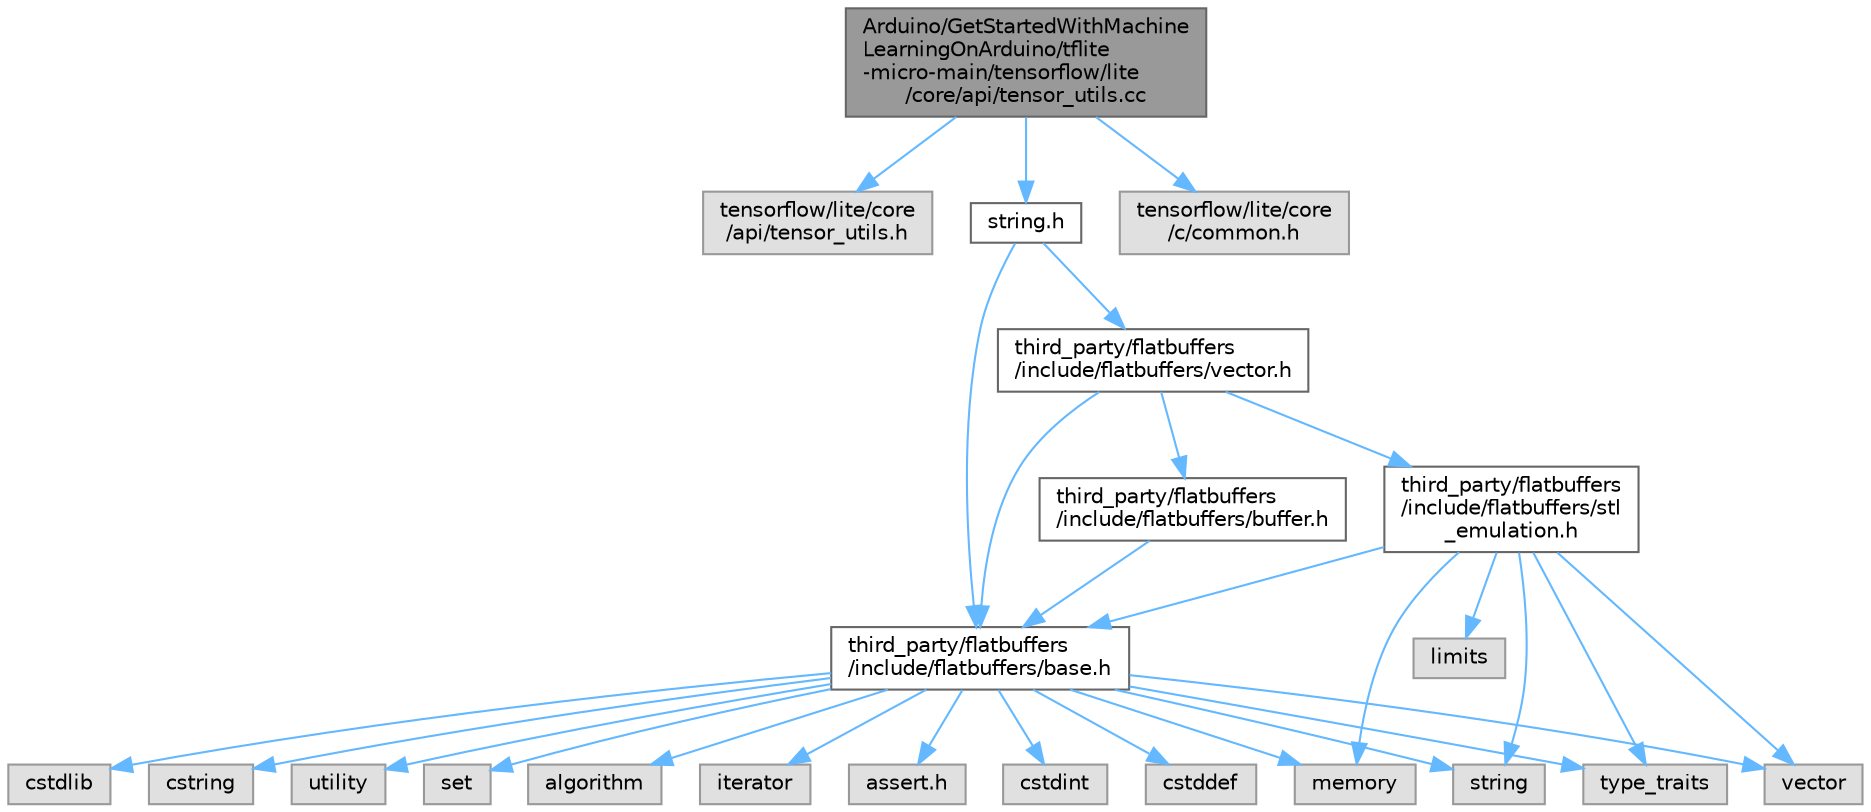 digraph "Arduino/GetStartedWithMachineLearningOnArduino/tflite-micro-main/tensorflow/lite/core/api/tensor_utils.cc"
{
 // LATEX_PDF_SIZE
  bgcolor="transparent";
  edge [fontname=Helvetica,fontsize=10,labelfontname=Helvetica,labelfontsize=10];
  node [fontname=Helvetica,fontsize=10,shape=box,height=0.2,width=0.4];
  Node1 [id="Node000001",label="Arduino/GetStartedWithMachine\lLearningOnArduino/tflite\l-micro-main/tensorflow/lite\l/core/api/tensor_utils.cc",height=0.2,width=0.4,color="gray40", fillcolor="grey60", style="filled", fontcolor="black",tooltip=" "];
  Node1 -> Node2 [id="edge29_Node000001_Node000002",color="steelblue1",style="solid",tooltip=" "];
  Node2 [id="Node000002",label="tensorflow/lite/core\l/api/tensor_utils.h",height=0.2,width=0.4,color="grey60", fillcolor="#E0E0E0", style="filled",tooltip=" "];
  Node1 -> Node3 [id="edge30_Node000001_Node000003",color="steelblue1",style="solid",tooltip=" "];
  Node3 [id="Node000003",label="string.h",height=0.2,width=0.4,color="grey40", fillcolor="white", style="filled",URL="$string_8h.html",tooltip=" "];
  Node3 -> Node4 [id="edge31_Node000003_Node000004",color="steelblue1",style="solid",tooltip=" "];
  Node4 [id="Node000004",label="third_party/flatbuffers\l/include/flatbuffers/base.h",height=0.2,width=0.4,color="grey40", fillcolor="white", style="filled",URL="$base_8h.html",tooltip=" "];
  Node4 -> Node5 [id="edge32_Node000004_Node000005",color="steelblue1",style="solid",tooltip=" "];
  Node5 [id="Node000005",label="assert.h",height=0.2,width=0.4,color="grey60", fillcolor="#E0E0E0", style="filled",tooltip=" "];
  Node4 -> Node6 [id="edge33_Node000004_Node000006",color="steelblue1",style="solid",tooltip=" "];
  Node6 [id="Node000006",label="cstdint",height=0.2,width=0.4,color="grey60", fillcolor="#E0E0E0", style="filled",tooltip=" "];
  Node4 -> Node7 [id="edge34_Node000004_Node000007",color="steelblue1",style="solid",tooltip=" "];
  Node7 [id="Node000007",label="cstddef",height=0.2,width=0.4,color="grey60", fillcolor="#E0E0E0", style="filled",tooltip=" "];
  Node4 -> Node8 [id="edge35_Node000004_Node000008",color="steelblue1",style="solid",tooltip=" "];
  Node8 [id="Node000008",label="cstdlib",height=0.2,width=0.4,color="grey60", fillcolor="#E0E0E0", style="filled",tooltip=" "];
  Node4 -> Node9 [id="edge36_Node000004_Node000009",color="steelblue1",style="solid",tooltip=" "];
  Node9 [id="Node000009",label="cstring",height=0.2,width=0.4,color="grey60", fillcolor="#E0E0E0", style="filled",tooltip=" "];
  Node4 -> Node10 [id="edge37_Node000004_Node000010",color="steelblue1",style="solid",tooltip=" "];
  Node10 [id="Node000010",label="utility",height=0.2,width=0.4,color="grey60", fillcolor="#E0E0E0", style="filled",tooltip=" "];
  Node4 -> Node11 [id="edge38_Node000004_Node000011",color="steelblue1",style="solid",tooltip=" "];
  Node11 [id="Node000011",label="string",height=0.2,width=0.4,color="grey60", fillcolor="#E0E0E0", style="filled",tooltip=" "];
  Node4 -> Node12 [id="edge39_Node000004_Node000012",color="steelblue1",style="solid",tooltip=" "];
  Node12 [id="Node000012",label="type_traits",height=0.2,width=0.4,color="grey60", fillcolor="#E0E0E0", style="filled",tooltip=" "];
  Node4 -> Node13 [id="edge40_Node000004_Node000013",color="steelblue1",style="solid",tooltip=" "];
  Node13 [id="Node000013",label="vector",height=0.2,width=0.4,color="grey60", fillcolor="#E0E0E0", style="filled",tooltip=" "];
  Node4 -> Node14 [id="edge41_Node000004_Node000014",color="steelblue1",style="solid",tooltip=" "];
  Node14 [id="Node000014",label="set",height=0.2,width=0.4,color="grey60", fillcolor="#E0E0E0", style="filled",tooltip=" "];
  Node4 -> Node15 [id="edge42_Node000004_Node000015",color="steelblue1",style="solid",tooltip=" "];
  Node15 [id="Node000015",label="algorithm",height=0.2,width=0.4,color="grey60", fillcolor="#E0E0E0", style="filled",tooltip=" "];
  Node4 -> Node16 [id="edge43_Node000004_Node000016",color="steelblue1",style="solid",tooltip=" "];
  Node16 [id="Node000016",label="iterator",height=0.2,width=0.4,color="grey60", fillcolor="#E0E0E0", style="filled",tooltip=" "];
  Node4 -> Node17 [id="edge44_Node000004_Node000017",color="steelblue1",style="solid",tooltip=" "];
  Node17 [id="Node000017",label="memory",height=0.2,width=0.4,color="grey60", fillcolor="#E0E0E0", style="filled",tooltip=" "];
  Node3 -> Node18 [id="edge45_Node000003_Node000018",color="steelblue1",style="solid",tooltip=" "];
  Node18 [id="Node000018",label="third_party/flatbuffers\l/include/flatbuffers/vector.h",height=0.2,width=0.4,color="grey40", fillcolor="white", style="filled",URL="$vector_8h.html",tooltip=" "];
  Node18 -> Node4 [id="edge46_Node000018_Node000004",color="steelblue1",style="solid",tooltip=" "];
  Node18 -> Node19 [id="edge47_Node000018_Node000019",color="steelblue1",style="solid",tooltip=" "];
  Node19 [id="Node000019",label="third_party/flatbuffers\l/include/flatbuffers/buffer.h",height=0.2,width=0.4,color="grey40", fillcolor="white", style="filled",URL="$buffer_8h.html",tooltip=" "];
  Node19 -> Node4 [id="edge48_Node000019_Node000004",color="steelblue1",style="solid",tooltip=" "];
  Node18 -> Node20 [id="edge49_Node000018_Node000020",color="steelblue1",style="solid",tooltip=" "];
  Node20 [id="Node000020",label="third_party/flatbuffers\l/include/flatbuffers/stl\l_emulation.h",height=0.2,width=0.4,color="grey40", fillcolor="white", style="filled",URL="$stl__emulation_8h.html",tooltip=" "];
  Node20 -> Node4 [id="edge50_Node000020_Node000004",color="steelblue1",style="solid",tooltip=" "];
  Node20 -> Node11 [id="edge51_Node000020_Node000011",color="steelblue1",style="solid",tooltip=" "];
  Node20 -> Node12 [id="edge52_Node000020_Node000012",color="steelblue1",style="solid",tooltip=" "];
  Node20 -> Node13 [id="edge53_Node000020_Node000013",color="steelblue1",style="solid",tooltip=" "];
  Node20 -> Node17 [id="edge54_Node000020_Node000017",color="steelblue1",style="solid",tooltip=" "];
  Node20 -> Node21 [id="edge55_Node000020_Node000021",color="steelblue1",style="solid",tooltip=" "];
  Node21 [id="Node000021",label="limits",height=0.2,width=0.4,color="grey60", fillcolor="#E0E0E0", style="filled",tooltip=" "];
  Node1 -> Node22 [id="edge56_Node000001_Node000022",color="steelblue1",style="solid",tooltip=" "];
  Node22 [id="Node000022",label="tensorflow/lite/core\l/c/common.h",height=0.2,width=0.4,color="grey60", fillcolor="#E0E0E0", style="filled",tooltip=" "];
}
